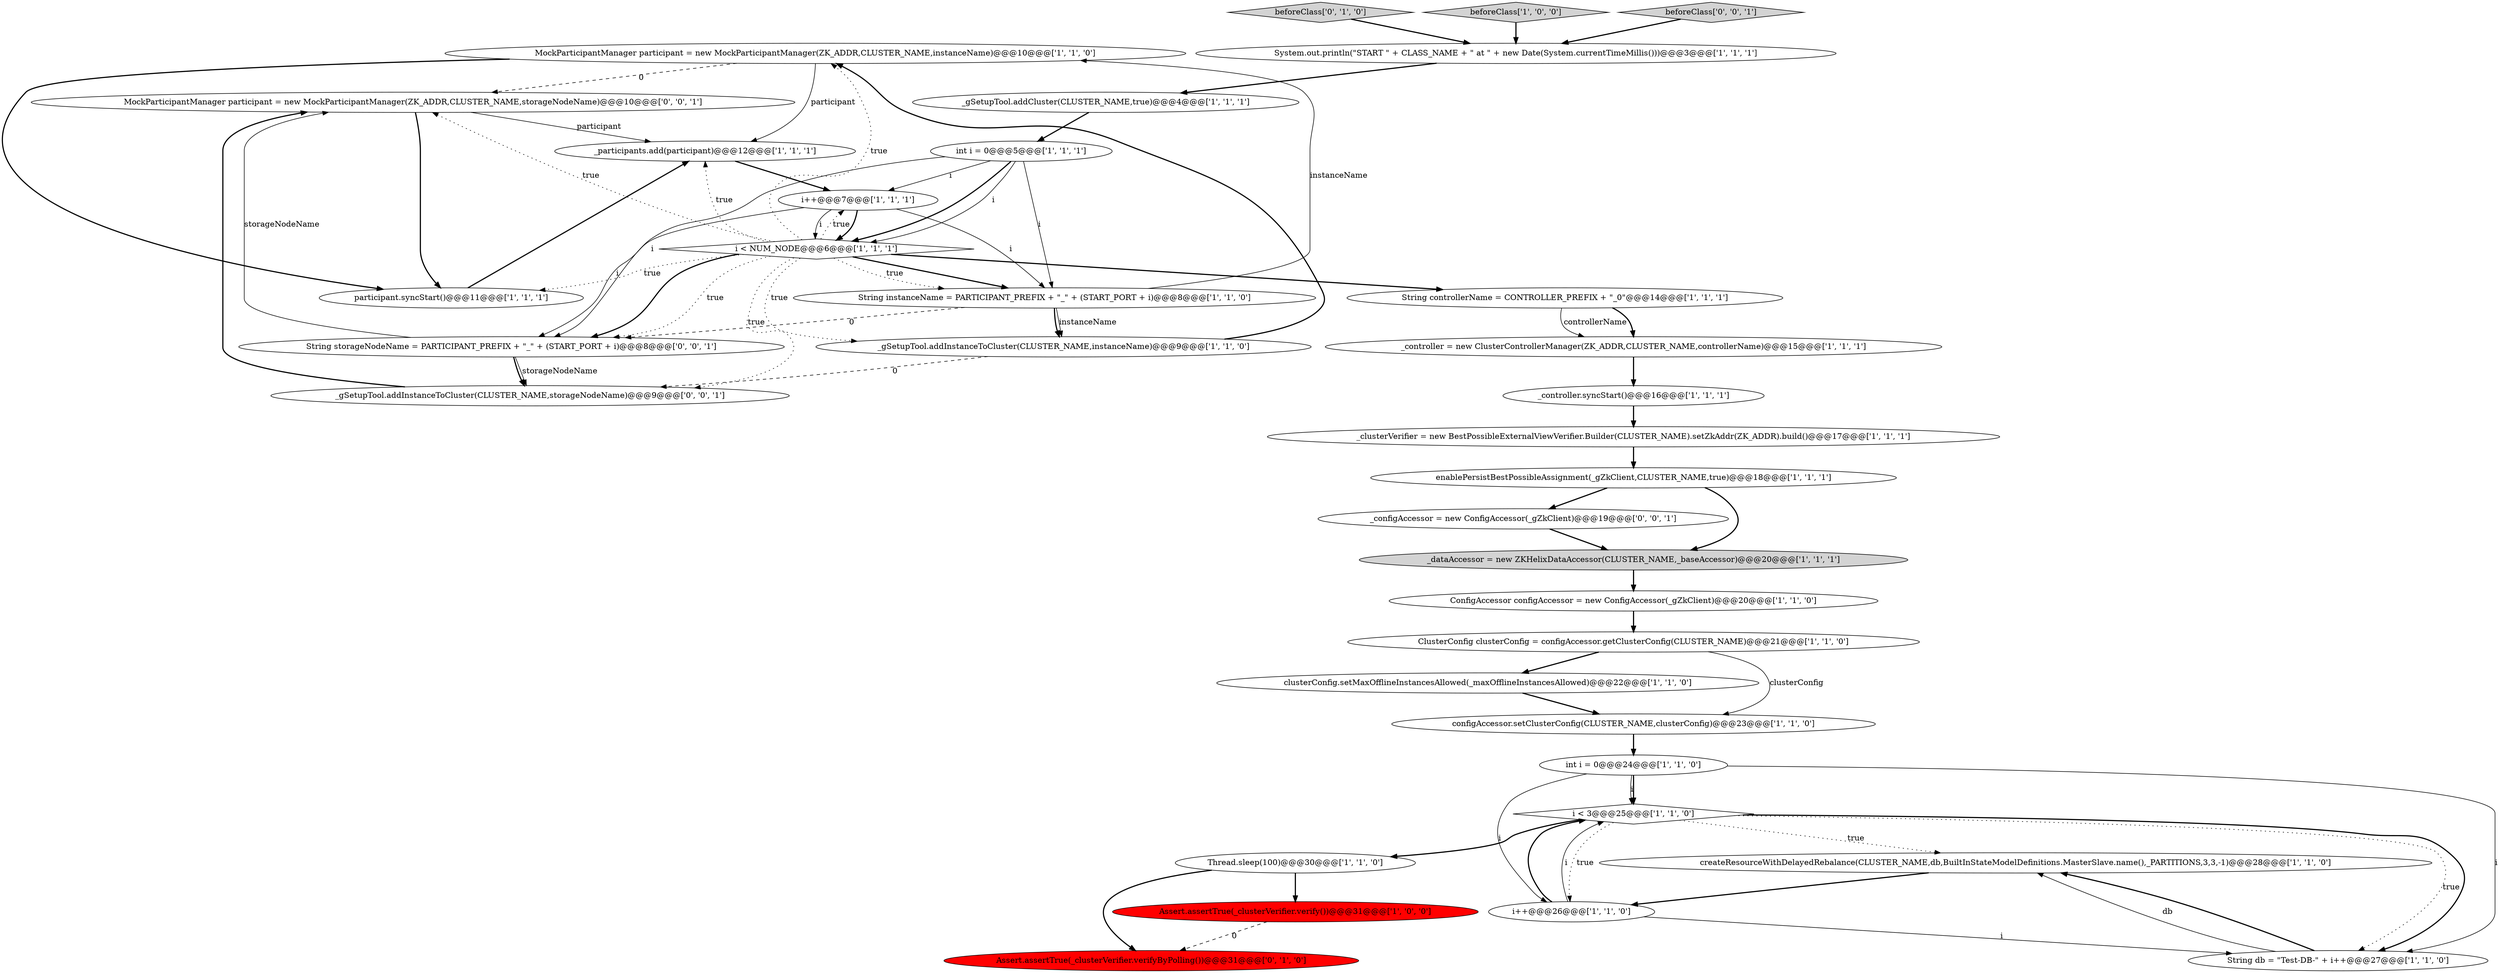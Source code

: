 digraph {
17 [style = filled, label = "MockParticipantManager participant = new MockParticipantManager(ZK_ADDR,CLUSTER_NAME,instanceName)@@@10@@@['1', '1', '0']", fillcolor = white, shape = ellipse image = "AAA0AAABBB1BBB"];
25 [style = filled, label = "int i = 0@@@5@@@['1', '1', '1']", fillcolor = white, shape = ellipse image = "AAA0AAABBB1BBB"];
18 [style = filled, label = "_controller = new ClusterControllerManager(ZK_ADDR,CLUSTER_NAME,controllerName)@@@15@@@['1', '1', '1']", fillcolor = white, shape = ellipse image = "AAA0AAABBB1BBB"];
14 [style = filled, label = "i < 3@@@25@@@['1', '1', '0']", fillcolor = white, shape = diamond image = "AAA0AAABBB1BBB"];
22 [style = filled, label = "Assert.assertTrue(_clusterVerifier.verify())@@@31@@@['1', '0', '0']", fillcolor = red, shape = ellipse image = "AAA1AAABBB1BBB"];
30 [style = filled, label = "MockParticipantManager participant = new MockParticipantManager(ZK_ADDR,CLUSTER_NAME,storageNodeName)@@@10@@@['0', '0', '1']", fillcolor = white, shape = ellipse image = "AAA0AAABBB3BBB"];
9 [style = filled, label = "_participants.add(participant)@@@12@@@['1', '1', '1']", fillcolor = white, shape = ellipse image = "AAA0AAABBB1BBB"];
33 [style = filled, label = "_gSetupTool.addInstanceToCluster(CLUSTER_NAME,storageNodeName)@@@9@@@['0', '0', '1']", fillcolor = white, shape = ellipse image = "AAA0AAABBB3BBB"];
24 [style = filled, label = "_gSetupTool.addCluster(CLUSTER_NAME,true)@@@4@@@['1', '1', '1']", fillcolor = white, shape = ellipse image = "AAA0AAABBB1BBB"];
3 [style = filled, label = "enablePersistBestPossibleAssignment(_gZkClient,CLUSTER_NAME,true)@@@18@@@['1', '1', '1']", fillcolor = white, shape = ellipse image = "AAA0AAABBB1BBB"];
28 [style = filled, label = "beforeClass['0', '1', '0']", fillcolor = lightgray, shape = diamond image = "AAA0AAABBB2BBB"];
34 [style = filled, label = "_configAccessor = new ConfigAccessor(_gZkClient)@@@19@@@['0', '0', '1']", fillcolor = white, shape = ellipse image = "AAA0AAABBB3BBB"];
20 [style = filled, label = "ConfigAccessor configAccessor = new ConfigAccessor(_gZkClient)@@@20@@@['1', '1', '0']", fillcolor = white, shape = ellipse image = "AAA0AAABBB1BBB"];
11 [style = filled, label = "beforeClass['1', '0', '0']", fillcolor = lightgray, shape = diamond image = "AAA0AAABBB1BBB"];
23 [style = filled, label = "ClusterConfig clusterConfig = configAccessor.getClusterConfig(CLUSTER_NAME)@@@21@@@['1', '1', '0']", fillcolor = white, shape = ellipse image = "AAA0AAABBB1BBB"];
19 [style = filled, label = "_controller.syncStart()@@@16@@@['1', '1', '1']", fillcolor = white, shape = ellipse image = "AAA0AAABBB1BBB"];
29 [style = filled, label = "Assert.assertTrue(_clusterVerifier.verifyByPolling())@@@31@@@['0', '1', '0']", fillcolor = red, shape = ellipse image = "AAA1AAABBB2BBB"];
4 [style = filled, label = "String instanceName = PARTICIPANT_PREFIX + \"_\" + (START_PORT + i)@@@8@@@['1', '1', '0']", fillcolor = white, shape = ellipse image = "AAA0AAABBB1BBB"];
8 [style = filled, label = "i < NUM_NODE@@@6@@@['1', '1', '1']", fillcolor = white, shape = diamond image = "AAA0AAABBB1BBB"];
2 [style = filled, label = "participant.syncStart()@@@11@@@['1', '1', '1']", fillcolor = white, shape = ellipse image = "AAA0AAABBB1BBB"];
21 [style = filled, label = "_clusterVerifier = new BestPossibleExternalViewVerifier.Builder(CLUSTER_NAME).setZkAddr(ZK_ADDR).build()@@@17@@@['1', '1', '1']", fillcolor = white, shape = ellipse image = "AAA0AAABBB1BBB"];
10 [style = filled, label = "Thread.sleep(100)@@@30@@@['1', '1', '0']", fillcolor = white, shape = ellipse image = "AAA0AAABBB1BBB"];
26 [style = filled, label = "_gSetupTool.addInstanceToCluster(CLUSTER_NAME,instanceName)@@@9@@@['1', '1', '0']", fillcolor = white, shape = ellipse image = "AAA0AAABBB1BBB"];
32 [style = filled, label = "String storageNodeName = PARTICIPANT_PREFIX + \"_\" + (START_PORT + i)@@@8@@@['0', '0', '1']", fillcolor = white, shape = ellipse image = "AAA0AAABBB3BBB"];
1 [style = filled, label = "String controllerName = CONTROLLER_PREFIX + \"_0\"@@@14@@@['1', '1', '1']", fillcolor = white, shape = ellipse image = "AAA0AAABBB1BBB"];
5 [style = filled, label = "clusterConfig.setMaxOfflineInstancesAllowed(_maxOfflineInstancesAllowed)@@@22@@@['1', '1', '0']", fillcolor = white, shape = ellipse image = "AAA0AAABBB1BBB"];
12 [style = filled, label = "i++@@@7@@@['1', '1', '1']", fillcolor = white, shape = ellipse image = "AAA0AAABBB1BBB"];
15 [style = filled, label = "System.out.println(\"START \" + CLASS_NAME + \" at \" + new Date(System.currentTimeMillis()))@@@3@@@['1', '1', '1']", fillcolor = white, shape = ellipse image = "AAA0AAABBB1BBB"];
6 [style = filled, label = "configAccessor.setClusterConfig(CLUSTER_NAME,clusterConfig)@@@23@@@['1', '1', '0']", fillcolor = white, shape = ellipse image = "AAA0AAABBB1BBB"];
7 [style = filled, label = "_dataAccessor = new ZKHelixDataAccessor(CLUSTER_NAME,_baseAccessor)@@@20@@@['1', '1', '1']", fillcolor = lightgray, shape = ellipse image = "AAA0AAABBB1BBB"];
16 [style = filled, label = "int i = 0@@@24@@@['1', '1', '0']", fillcolor = white, shape = ellipse image = "AAA0AAABBB1BBB"];
0 [style = filled, label = "createResourceWithDelayedRebalance(CLUSTER_NAME,db,BuiltInStateModelDefinitions.MasterSlave.name(),_PARTITIONS,3,3,-1)@@@28@@@['1', '1', '0']", fillcolor = white, shape = ellipse image = "AAA0AAABBB1BBB"];
27 [style = filled, label = "i++@@@26@@@['1', '1', '0']", fillcolor = white, shape = ellipse image = "AAA0AAABBB1BBB"];
31 [style = filled, label = "beforeClass['0', '0', '1']", fillcolor = lightgray, shape = diamond image = "AAA0AAABBB3BBB"];
13 [style = filled, label = "String db = \"Test-DB-\" + i++@@@27@@@['1', '1', '0']", fillcolor = white, shape = ellipse image = "AAA0AAABBB1BBB"];
10->22 [style = bold, label=""];
32->30 [style = solid, label="storageNodeName"];
8->26 [style = dotted, label="true"];
8->30 [style = dotted, label="true"];
25->4 [style = solid, label="i"];
13->0 [style = solid, label="db"];
28->15 [style = bold, label=""];
1->18 [style = solid, label="controllerName"];
23->5 [style = bold, label=""];
27->14 [style = bold, label=""];
26->17 [style = bold, label=""];
8->32 [style = bold, label=""];
14->0 [style = dotted, label="true"];
23->6 [style = solid, label="clusterConfig"];
0->27 [style = bold, label=""];
17->9 [style = solid, label="participant"];
8->2 [style = dotted, label="true"];
12->8 [style = solid, label="i"];
8->17 [style = dotted, label="true"];
22->29 [style = dashed, label="0"];
25->32 [style = solid, label="i"];
18->19 [style = bold, label=""];
4->26 [style = bold, label=""];
14->10 [style = bold, label=""];
34->7 [style = bold, label=""];
26->33 [style = dashed, label="0"];
1->18 [style = bold, label=""];
2->9 [style = bold, label=""];
7->20 [style = bold, label=""];
14->27 [style = dotted, label="true"];
8->32 [style = dotted, label="true"];
31->15 [style = bold, label=""];
8->4 [style = dotted, label="true"];
32->33 [style = bold, label=""];
14->13 [style = dotted, label="true"];
11->15 [style = bold, label=""];
27->14 [style = solid, label="i"];
3->34 [style = bold, label=""];
25->12 [style = solid, label="i"];
4->32 [style = dashed, label="0"];
8->1 [style = bold, label=""];
30->9 [style = solid, label="participant"];
16->27 [style = solid, label="i"];
16->14 [style = solid, label="i"];
8->12 [style = dotted, label="true"];
20->23 [style = bold, label=""];
17->2 [style = bold, label=""];
5->6 [style = bold, label=""];
3->7 [style = bold, label=""];
10->29 [style = bold, label=""];
12->32 [style = solid, label="i"];
6->16 [style = bold, label=""];
12->8 [style = bold, label=""];
24->25 [style = bold, label=""];
8->33 [style = dotted, label="true"];
15->24 [style = bold, label=""];
12->4 [style = solid, label="i"];
4->26 [style = solid, label="instanceName"];
33->30 [style = bold, label=""];
16->14 [style = bold, label=""];
13->0 [style = bold, label=""];
25->8 [style = bold, label=""];
16->13 [style = solid, label="i"];
32->33 [style = solid, label="storageNodeName"];
9->12 [style = bold, label=""];
8->9 [style = dotted, label="true"];
8->4 [style = bold, label=""];
14->13 [style = bold, label=""];
30->2 [style = bold, label=""];
27->13 [style = solid, label="i"];
25->8 [style = solid, label="i"];
17->30 [style = dashed, label="0"];
21->3 [style = bold, label=""];
4->17 [style = solid, label="instanceName"];
19->21 [style = bold, label=""];
}
